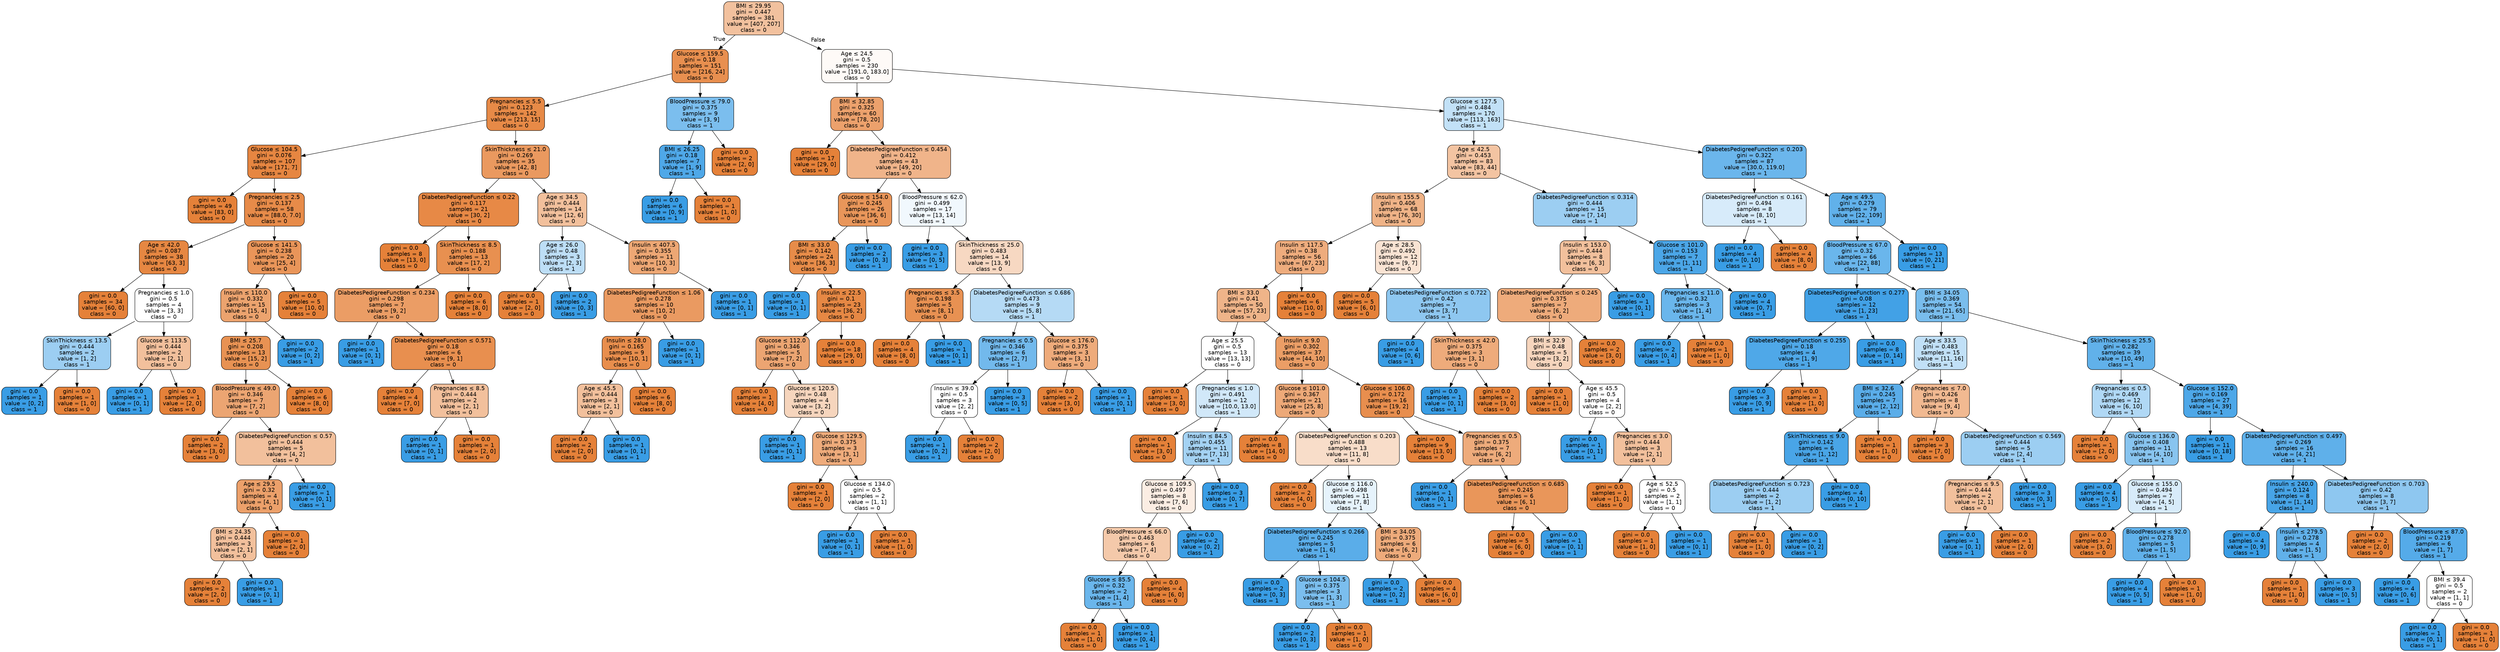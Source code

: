 digraph Tree {
node [shape=box, style="filled, rounded", color="black", fontname="helvetica"] ;
edge [fontname="helvetica"] ;
0 [label=<BMI &le; 29.95<br/>gini = 0.447<br/>samples = 381<br/>value = [407, 207]<br/>class = 0>, fillcolor="#f2c19e"] ;
1 [label=<Glucose &le; 159.5<br/>gini = 0.18<br/>samples = 151<br/>value = [216, 24]<br/>class = 0>, fillcolor="#e88f4f"] ;
0 -> 1 [labeldistance=2.5, labelangle=45, headlabel="True"] ;
2 [label=<Pregnancies &le; 5.5<br/>gini = 0.123<br/>samples = 142<br/>value = [213, 15]<br/>class = 0>, fillcolor="#e78a47"] ;
1 -> 2 ;
3 [label=<Glucose &le; 104.5<br/>gini = 0.076<br/>samples = 107<br/>value = [171, 7]<br/>class = 0>, fillcolor="#e68641"] ;
2 -> 3 ;
4 [label=<gini = 0.0<br/>samples = 49<br/>value = [83, 0]<br/>class = 0>, fillcolor="#e58139"] ;
3 -> 4 ;
5 [label=<Pregnancies &le; 2.5<br/>gini = 0.137<br/>samples = 58<br/>value = [88.0, 7.0]<br/>class = 0>, fillcolor="#e78b49"] ;
3 -> 5 ;
6 [label=<Age &le; 42.0<br/>gini = 0.087<br/>samples = 38<br/>value = [63, 3]<br/>class = 0>, fillcolor="#e68742"] ;
5 -> 6 ;
7 [label=<gini = 0.0<br/>samples = 34<br/>value = [60, 0]<br/>class = 0>, fillcolor="#e58139"] ;
6 -> 7 ;
8 [label=<Pregnancies &le; 1.0<br/>gini = 0.5<br/>samples = 4<br/>value = [3, 3]<br/>class = 0>, fillcolor="#ffffff"] ;
6 -> 8 ;
9 [label=<SkinThickness &le; 13.5<br/>gini = 0.444<br/>samples = 2<br/>value = [1, 2]<br/>class = 1>, fillcolor="#9ccef2"] ;
8 -> 9 ;
10 [label=<gini = 0.0<br/>samples = 1<br/>value = [0, 2]<br/>class = 1>, fillcolor="#399de5"] ;
9 -> 10 ;
11 [label=<gini = 0.0<br/>samples = 1<br/>value = [1, 0]<br/>class = 0>, fillcolor="#e58139"] ;
9 -> 11 ;
12 [label=<Glucose &le; 113.5<br/>gini = 0.444<br/>samples = 2<br/>value = [2, 1]<br/>class = 0>, fillcolor="#f2c09c"] ;
8 -> 12 ;
13 [label=<gini = 0.0<br/>samples = 1<br/>value = [0, 1]<br/>class = 1>, fillcolor="#399de5"] ;
12 -> 13 ;
14 [label=<gini = 0.0<br/>samples = 1<br/>value = [2, 0]<br/>class = 0>, fillcolor="#e58139"] ;
12 -> 14 ;
15 [label=<Glucose &le; 141.5<br/>gini = 0.238<br/>samples = 20<br/>value = [25, 4]<br/>class = 0>, fillcolor="#e99559"] ;
5 -> 15 ;
16 [label=<Insulin &le; 110.0<br/>gini = 0.332<br/>samples = 15<br/>value = [15, 4]<br/>class = 0>, fillcolor="#eca36e"] ;
15 -> 16 ;
17 [label=<BMI &le; 25.7<br/>gini = 0.208<br/>samples = 13<br/>value = [15, 2]<br/>class = 0>, fillcolor="#e89253"] ;
16 -> 17 ;
18 [label=<BloodPressure &le; 49.0<br/>gini = 0.346<br/>samples = 7<br/>value = [7, 2]<br/>class = 0>, fillcolor="#eca572"] ;
17 -> 18 ;
19 [label=<gini = 0.0<br/>samples = 2<br/>value = [3, 0]<br/>class = 0>, fillcolor="#e58139"] ;
18 -> 19 ;
20 [label=<DiabetesPedigreeFunction &le; 0.57<br/>gini = 0.444<br/>samples = 5<br/>value = [4, 2]<br/>class = 0>, fillcolor="#f2c09c"] ;
18 -> 20 ;
21 [label=<Age &le; 29.5<br/>gini = 0.32<br/>samples = 4<br/>value = [4, 1]<br/>class = 0>, fillcolor="#eca06a"] ;
20 -> 21 ;
22 [label=<BMI &le; 24.35<br/>gini = 0.444<br/>samples = 3<br/>value = [2, 1]<br/>class = 0>, fillcolor="#f2c09c"] ;
21 -> 22 ;
23 [label=<gini = 0.0<br/>samples = 2<br/>value = [2, 0]<br/>class = 0>, fillcolor="#e58139"] ;
22 -> 23 ;
24 [label=<gini = 0.0<br/>samples = 1<br/>value = [0, 1]<br/>class = 1>, fillcolor="#399de5"] ;
22 -> 24 ;
25 [label=<gini = 0.0<br/>samples = 1<br/>value = [2, 0]<br/>class = 0>, fillcolor="#e58139"] ;
21 -> 25 ;
26 [label=<gini = 0.0<br/>samples = 1<br/>value = [0, 1]<br/>class = 1>, fillcolor="#399de5"] ;
20 -> 26 ;
27 [label=<gini = 0.0<br/>samples = 6<br/>value = [8, 0]<br/>class = 0>, fillcolor="#e58139"] ;
17 -> 27 ;
28 [label=<gini = 0.0<br/>samples = 2<br/>value = [0, 2]<br/>class = 1>, fillcolor="#399de5"] ;
16 -> 28 ;
29 [label=<gini = 0.0<br/>samples = 5<br/>value = [10, 0]<br/>class = 0>, fillcolor="#e58139"] ;
15 -> 29 ;
30 [label=<SkinThickness &le; 21.0<br/>gini = 0.269<br/>samples = 35<br/>value = [42, 8]<br/>class = 0>, fillcolor="#ea995f"] ;
2 -> 30 ;
31 [label=<DiabetesPedigreeFunction &le; 0.22<br/>gini = 0.117<br/>samples = 21<br/>value = [30, 2]<br/>class = 0>, fillcolor="#e78946"] ;
30 -> 31 ;
32 [label=<gini = 0.0<br/>samples = 8<br/>value = [13, 0]<br/>class = 0>, fillcolor="#e58139"] ;
31 -> 32 ;
33 [label=<SkinThickness &le; 8.5<br/>gini = 0.188<br/>samples = 13<br/>value = [17, 2]<br/>class = 0>, fillcolor="#e89050"] ;
31 -> 33 ;
34 [label=<DiabetesPedigreeFunction &le; 0.234<br/>gini = 0.298<br/>samples = 7<br/>value = [9, 2]<br/>class = 0>, fillcolor="#eb9d65"] ;
33 -> 34 ;
35 [label=<gini = 0.0<br/>samples = 1<br/>value = [0, 1]<br/>class = 1>, fillcolor="#399de5"] ;
34 -> 35 ;
36 [label=<DiabetesPedigreeFunction &le; 0.571<br/>gini = 0.18<br/>samples = 6<br/>value = [9, 1]<br/>class = 0>, fillcolor="#e88f4f"] ;
34 -> 36 ;
37 [label=<gini = 0.0<br/>samples = 4<br/>value = [7, 0]<br/>class = 0>, fillcolor="#e58139"] ;
36 -> 37 ;
38 [label=<Pregnancies &le; 8.5<br/>gini = 0.444<br/>samples = 2<br/>value = [2, 1]<br/>class = 0>, fillcolor="#f2c09c"] ;
36 -> 38 ;
39 [label=<gini = 0.0<br/>samples = 1<br/>value = [0, 1]<br/>class = 1>, fillcolor="#399de5"] ;
38 -> 39 ;
40 [label=<gini = 0.0<br/>samples = 1<br/>value = [2, 0]<br/>class = 0>, fillcolor="#e58139"] ;
38 -> 40 ;
41 [label=<gini = 0.0<br/>samples = 6<br/>value = [8, 0]<br/>class = 0>, fillcolor="#e58139"] ;
33 -> 41 ;
42 [label=<Age &le; 34.5<br/>gini = 0.444<br/>samples = 14<br/>value = [12, 6]<br/>class = 0>, fillcolor="#f2c09c"] ;
30 -> 42 ;
43 [label=<Age &le; 26.0<br/>gini = 0.48<br/>samples = 3<br/>value = [2, 3]<br/>class = 1>, fillcolor="#bddef6"] ;
42 -> 43 ;
44 [label=<gini = 0.0<br/>samples = 1<br/>value = [2, 0]<br/>class = 0>, fillcolor="#e58139"] ;
43 -> 44 ;
45 [label=<gini = 0.0<br/>samples = 2<br/>value = [0, 3]<br/>class = 1>, fillcolor="#399de5"] ;
43 -> 45 ;
46 [label=<Insulin &le; 407.5<br/>gini = 0.355<br/>samples = 11<br/>value = [10, 3]<br/>class = 0>, fillcolor="#eda774"] ;
42 -> 46 ;
47 [label=<DiabetesPedigreeFunction &le; 1.06<br/>gini = 0.278<br/>samples = 10<br/>value = [10, 2]<br/>class = 0>, fillcolor="#ea9a61"] ;
46 -> 47 ;
48 [label=<Insulin &le; 28.0<br/>gini = 0.165<br/>samples = 9<br/>value = [10, 1]<br/>class = 0>, fillcolor="#e88e4d"] ;
47 -> 48 ;
49 [label=<Age &le; 45.5<br/>gini = 0.444<br/>samples = 3<br/>value = [2, 1]<br/>class = 0>, fillcolor="#f2c09c"] ;
48 -> 49 ;
50 [label=<gini = 0.0<br/>samples = 2<br/>value = [2, 0]<br/>class = 0>, fillcolor="#e58139"] ;
49 -> 50 ;
51 [label=<gini = 0.0<br/>samples = 1<br/>value = [0, 1]<br/>class = 1>, fillcolor="#399de5"] ;
49 -> 51 ;
52 [label=<gini = 0.0<br/>samples = 6<br/>value = [8, 0]<br/>class = 0>, fillcolor="#e58139"] ;
48 -> 52 ;
53 [label=<gini = 0.0<br/>samples = 1<br/>value = [0, 1]<br/>class = 1>, fillcolor="#399de5"] ;
47 -> 53 ;
54 [label=<gini = 0.0<br/>samples = 1<br/>value = [0, 1]<br/>class = 1>, fillcolor="#399de5"] ;
46 -> 54 ;
55 [label=<BloodPressure &le; 79.0<br/>gini = 0.375<br/>samples = 9<br/>value = [3, 9]<br/>class = 1>, fillcolor="#7bbeee"] ;
1 -> 55 ;
56 [label=<BMI &le; 26.25<br/>gini = 0.18<br/>samples = 7<br/>value = [1, 9]<br/>class = 1>, fillcolor="#4fa8e8"] ;
55 -> 56 ;
57 [label=<gini = 0.0<br/>samples = 6<br/>value = [0, 9]<br/>class = 1>, fillcolor="#399de5"] ;
56 -> 57 ;
58 [label=<gini = 0.0<br/>samples = 1<br/>value = [1, 0]<br/>class = 0>, fillcolor="#e58139"] ;
56 -> 58 ;
59 [label=<gini = 0.0<br/>samples = 2<br/>value = [2, 0]<br/>class = 0>, fillcolor="#e58139"] ;
55 -> 59 ;
60 [label=<Age &le; 24.5<br/>gini = 0.5<br/>samples = 230<br/>value = [191.0, 183.0]<br/>class = 0>, fillcolor="#fefaf7"] ;
0 -> 60 [labeldistance=2.5, labelangle=-45, headlabel="False"] ;
61 [label=<BMI &le; 32.85<br/>gini = 0.325<br/>samples = 60<br/>value = [78, 20]<br/>class = 0>, fillcolor="#eca16c"] ;
60 -> 61 ;
62 [label=<gini = 0.0<br/>samples = 17<br/>value = [29, 0]<br/>class = 0>, fillcolor="#e58139"] ;
61 -> 62 ;
63 [label=<DiabetesPedigreeFunction &le; 0.454<br/>gini = 0.412<br/>samples = 43<br/>value = [49, 20]<br/>class = 0>, fillcolor="#f0b48a"] ;
61 -> 63 ;
64 [label=<Glucose &le; 154.0<br/>gini = 0.245<br/>samples = 26<br/>value = [36, 6]<br/>class = 0>, fillcolor="#e9965a"] ;
63 -> 64 ;
65 [label=<BMI &le; 33.0<br/>gini = 0.142<br/>samples = 24<br/>value = [36, 3]<br/>class = 0>, fillcolor="#e78c49"] ;
64 -> 65 ;
66 [label=<gini = 0.0<br/>samples = 1<br/>value = [0, 1]<br/>class = 1>, fillcolor="#399de5"] ;
65 -> 66 ;
67 [label=<Insulin &le; 22.5<br/>gini = 0.1<br/>samples = 23<br/>value = [36, 2]<br/>class = 0>, fillcolor="#e68844"] ;
65 -> 67 ;
68 [label=<Glucose &le; 112.0<br/>gini = 0.346<br/>samples = 5<br/>value = [7, 2]<br/>class = 0>, fillcolor="#eca572"] ;
67 -> 68 ;
69 [label=<gini = 0.0<br/>samples = 1<br/>value = [4, 0]<br/>class = 0>, fillcolor="#e58139"] ;
68 -> 69 ;
70 [label=<Glucose &le; 120.5<br/>gini = 0.48<br/>samples = 4<br/>value = [3, 2]<br/>class = 0>, fillcolor="#f6d5bd"] ;
68 -> 70 ;
71 [label=<gini = 0.0<br/>samples = 1<br/>value = [0, 1]<br/>class = 1>, fillcolor="#399de5"] ;
70 -> 71 ;
72 [label=<Glucose &le; 129.5<br/>gini = 0.375<br/>samples = 3<br/>value = [3, 1]<br/>class = 0>, fillcolor="#eeab7b"] ;
70 -> 72 ;
73 [label=<gini = 0.0<br/>samples = 1<br/>value = [2, 0]<br/>class = 0>, fillcolor="#e58139"] ;
72 -> 73 ;
74 [label=<Glucose &le; 134.0<br/>gini = 0.5<br/>samples = 2<br/>value = [1, 1]<br/>class = 0>, fillcolor="#ffffff"] ;
72 -> 74 ;
75 [label=<gini = 0.0<br/>samples = 1<br/>value = [0, 1]<br/>class = 1>, fillcolor="#399de5"] ;
74 -> 75 ;
76 [label=<gini = 0.0<br/>samples = 1<br/>value = [1, 0]<br/>class = 0>, fillcolor="#e58139"] ;
74 -> 76 ;
77 [label=<gini = 0.0<br/>samples = 18<br/>value = [29, 0]<br/>class = 0>, fillcolor="#e58139"] ;
67 -> 77 ;
78 [label=<gini = 0.0<br/>samples = 2<br/>value = [0, 3]<br/>class = 1>, fillcolor="#399de5"] ;
64 -> 78 ;
79 [label=<BloodPressure &le; 62.0<br/>gini = 0.499<br/>samples = 17<br/>value = [13, 14]<br/>class = 1>, fillcolor="#f1f8fd"] ;
63 -> 79 ;
80 [label=<gini = 0.0<br/>samples = 3<br/>value = [0, 5]<br/>class = 1>, fillcolor="#399de5"] ;
79 -> 80 ;
81 [label=<SkinThickness &le; 25.0<br/>gini = 0.483<br/>samples = 14<br/>value = [13, 9]<br/>class = 0>, fillcolor="#f7d8c2"] ;
79 -> 81 ;
82 [label=<Pregnancies &le; 3.5<br/>gini = 0.198<br/>samples = 5<br/>value = [8, 1]<br/>class = 0>, fillcolor="#e89152"] ;
81 -> 82 ;
83 [label=<gini = 0.0<br/>samples = 4<br/>value = [8, 0]<br/>class = 0>, fillcolor="#e58139"] ;
82 -> 83 ;
84 [label=<gini = 0.0<br/>samples = 1<br/>value = [0, 1]<br/>class = 1>, fillcolor="#399de5"] ;
82 -> 84 ;
85 [label=<DiabetesPedigreeFunction &le; 0.686<br/>gini = 0.473<br/>samples = 9<br/>value = [5, 8]<br/>class = 1>, fillcolor="#b5daf5"] ;
81 -> 85 ;
86 [label=<Pregnancies &le; 0.5<br/>gini = 0.346<br/>samples = 6<br/>value = [2, 7]<br/>class = 1>, fillcolor="#72b9ec"] ;
85 -> 86 ;
87 [label=<Insulin &le; 39.0<br/>gini = 0.5<br/>samples = 3<br/>value = [2, 2]<br/>class = 0>, fillcolor="#ffffff"] ;
86 -> 87 ;
88 [label=<gini = 0.0<br/>samples = 1<br/>value = [0, 2]<br/>class = 1>, fillcolor="#399de5"] ;
87 -> 88 ;
89 [label=<gini = 0.0<br/>samples = 2<br/>value = [2, 0]<br/>class = 0>, fillcolor="#e58139"] ;
87 -> 89 ;
90 [label=<gini = 0.0<br/>samples = 3<br/>value = [0, 5]<br/>class = 1>, fillcolor="#399de5"] ;
86 -> 90 ;
91 [label=<Glucose &le; 176.0<br/>gini = 0.375<br/>samples = 3<br/>value = [3, 1]<br/>class = 0>, fillcolor="#eeab7b"] ;
85 -> 91 ;
92 [label=<gini = 0.0<br/>samples = 2<br/>value = [3, 0]<br/>class = 0>, fillcolor="#e58139"] ;
91 -> 92 ;
93 [label=<gini = 0.0<br/>samples = 1<br/>value = [0, 1]<br/>class = 1>, fillcolor="#399de5"] ;
91 -> 93 ;
94 [label=<Glucose &le; 127.5<br/>gini = 0.484<br/>samples = 170<br/>value = [113, 163]<br/>class = 1>, fillcolor="#c2e1f7"] ;
60 -> 94 ;
95 [label=<Age &le; 42.5<br/>gini = 0.453<br/>samples = 83<br/>value = [83, 44]<br/>class = 0>, fillcolor="#f3c4a2"] ;
94 -> 95 ;
96 [label=<Insulin &le; 155.5<br/>gini = 0.406<br/>samples = 68<br/>value = [76, 30]<br/>class = 0>, fillcolor="#efb387"] ;
95 -> 96 ;
97 [label=<Insulin &le; 117.5<br/>gini = 0.38<br/>samples = 56<br/>value = [67, 23]<br/>class = 0>, fillcolor="#eeac7d"] ;
96 -> 97 ;
98 [label=<BMI &le; 33.0<br/>gini = 0.41<br/>samples = 50<br/>value = [57, 23]<br/>class = 0>, fillcolor="#efb489"] ;
97 -> 98 ;
99 [label=<Age &le; 25.5<br/>gini = 0.5<br/>samples = 13<br/>value = [13, 13]<br/>class = 0>, fillcolor="#ffffff"] ;
98 -> 99 ;
100 [label=<gini = 0.0<br/>samples = 1<br/>value = [3, 0]<br/>class = 0>, fillcolor="#e58139"] ;
99 -> 100 ;
101 [label=<Pregnancies &le; 1.0<br/>gini = 0.491<br/>samples = 12<br/>value = [10.0, 13.0]<br/>class = 1>, fillcolor="#d1e8f9"] ;
99 -> 101 ;
102 [label=<gini = 0.0<br/>samples = 1<br/>value = [3, 0]<br/>class = 0>, fillcolor="#e58139"] ;
101 -> 102 ;
103 [label=<Insulin &le; 84.5<br/>gini = 0.455<br/>samples = 11<br/>value = [7, 13]<br/>class = 1>, fillcolor="#a4d2f3"] ;
101 -> 103 ;
104 [label=<Glucose &le; 109.5<br/>gini = 0.497<br/>samples = 8<br/>value = [7, 6]<br/>class = 0>, fillcolor="#fbede3"] ;
103 -> 104 ;
105 [label=<BloodPressure &le; 66.0<br/>gini = 0.463<br/>samples = 6<br/>value = [7, 4]<br/>class = 0>, fillcolor="#f4c9aa"] ;
104 -> 105 ;
106 [label=<Glucose &le; 85.5<br/>gini = 0.32<br/>samples = 2<br/>value = [1, 4]<br/>class = 1>, fillcolor="#6ab6ec"] ;
105 -> 106 ;
107 [label=<gini = 0.0<br/>samples = 1<br/>value = [1, 0]<br/>class = 0>, fillcolor="#e58139"] ;
106 -> 107 ;
108 [label=<gini = 0.0<br/>samples = 1<br/>value = [0, 4]<br/>class = 1>, fillcolor="#399de5"] ;
106 -> 108 ;
109 [label=<gini = 0.0<br/>samples = 4<br/>value = [6, 0]<br/>class = 0>, fillcolor="#e58139"] ;
105 -> 109 ;
110 [label=<gini = 0.0<br/>samples = 2<br/>value = [0, 2]<br/>class = 1>, fillcolor="#399de5"] ;
104 -> 110 ;
111 [label=<gini = 0.0<br/>samples = 3<br/>value = [0, 7]<br/>class = 1>, fillcolor="#399de5"] ;
103 -> 111 ;
112 [label=<Insulin &le; 9.0<br/>gini = 0.302<br/>samples = 37<br/>value = [44, 10]<br/>class = 0>, fillcolor="#eb9e66"] ;
98 -> 112 ;
113 [label=<Glucose &le; 101.0<br/>gini = 0.367<br/>samples = 21<br/>value = [25, 8]<br/>class = 0>, fillcolor="#eda978"] ;
112 -> 113 ;
114 [label=<gini = 0.0<br/>samples = 8<br/>value = [14, 0]<br/>class = 0>, fillcolor="#e58139"] ;
113 -> 114 ;
115 [label=<DiabetesPedigreeFunction &le; 0.203<br/>gini = 0.488<br/>samples = 13<br/>value = [11, 8]<br/>class = 0>, fillcolor="#f8ddc9"] ;
113 -> 115 ;
116 [label=<gini = 0.0<br/>samples = 2<br/>value = [4, 0]<br/>class = 0>, fillcolor="#e58139"] ;
115 -> 116 ;
117 [label=<Glucose &le; 116.0<br/>gini = 0.498<br/>samples = 11<br/>value = [7, 8]<br/>class = 1>, fillcolor="#e6f3fc"] ;
115 -> 117 ;
118 [label=<DiabetesPedigreeFunction &le; 0.266<br/>gini = 0.245<br/>samples = 5<br/>value = [1, 6]<br/>class = 1>, fillcolor="#5aade9"] ;
117 -> 118 ;
119 [label=<gini = 0.0<br/>samples = 2<br/>value = [0, 3]<br/>class = 1>, fillcolor="#399de5"] ;
118 -> 119 ;
120 [label=<Glucose &le; 104.5<br/>gini = 0.375<br/>samples = 3<br/>value = [1, 3]<br/>class = 1>, fillcolor="#7bbeee"] ;
118 -> 120 ;
121 [label=<gini = 0.0<br/>samples = 2<br/>value = [0, 3]<br/>class = 1>, fillcolor="#399de5"] ;
120 -> 121 ;
122 [label=<gini = 0.0<br/>samples = 1<br/>value = [1, 0]<br/>class = 0>, fillcolor="#e58139"] ;
120 -> 122 ;
123 [label=<BMI &le; 34.05<br/>gini = 0.375<br/>samples = 6<br/>value = [6, 2]<br/>class = 0>, fillcolor="#eeab7b"] ;
117 -> 123 ;
124 [label=<gini = 0.0<br/>samples = 2<br/>value = [0, 2]<br/>class = 1>, fillcolor="#399de5"] ;
123 -> 124 ;
125 [label=<gini = 0.0<br/>samples = 4<br/>value = [6, 0]<br/>class = 0>, fillcolor="#e58139"] ;
123 -> 125 ;
126 [label=<Glucose &le; 106.0<br/>gini = 0.172<br/>samples = 16<br/>value = [19, 2]<br/>class = 0>, fillcolor="#e88e4e"] ;
112 -> 126 ;
127 [label=<gini = 0.0<br/>samples = 9<br/>value = [13, 0]<br/>class = 0>, fillcolor="#e58139"] ;
126 -> 127 ;
128 [label=<Pregnancies &le; 0.5<br/>gini = 0.375<br/>samples = 7<br/>value = [6, 2]<br/>class = 0>, fillcolor="#eeab7b"] ;
126 -> 128 ;
129 [label=<gini = 0.0<br/>samples = 1<br/>value = [0, 1]<br/>class = 1>, fillcolor="#399de5"] ;
128 -> 129 ;
130 [label=<DiabetesPedigreeFunction &le; 0.685<br/>gini = 0.245<br/>samples = 6<br/>value = [6, 1]<br/>class = 0>, fillcolor="#e9965a"] ;
128 -> 130 ;
131 [label=<gini = 0.0<br/>samples = 5<br/>value = [6, 0]<br/>class = 0>, fillcolor="#e58139"] ;
130 -> 131 ;
132 [label=<gini = 0.0<br/>samples = 1<br/>value = [0, 1]<br/>class = 1>, fillcolor="#399de5"] ;
130 -> 132 ;
133 [label=<gini = 0.0<br/>samples = 6<br/>value = [10, 0]<br/>class = 0>, fillcolor="#e58139"] ;
97 -> 133 ;
134 [label=<Age &le; 28.5<br/>gini = 0.492<br/>samples = 12<br/>value = [9, 7]<br/>class = 0>, fillcolor="#f9e3d3"] ;
96 -> 134 ;
135 [label=<gini = 0.0<br/>samples = 5<br/>value = [6, 0]<br/>class = 0>, fillcolor="#e58139"] ;
134 -> 135 ;
136 [label=<DiabetesPedigreeFunction &le; 0.722<br/>gini = 0.42<br/>samples = 7<br/>value = [3, 7]<br/>class = 1>, fillcolor="#8ec7f0"] ;
134 -> 136 ;
137 [label=<gini = 0.0<br/>samples = 4<br/>value = [0, 6]<br/>class = 1>, fillcolor="#399de5"] ;
136 -> 137 ;
138 [label=<SkinThickness &le; 42.0<br/>gini = 0.375<br/>samples = 3<br/>value = [3, 1]<br/>class = 0>, fillcolor="#eeab7b"] ;
136 -> 138 ;
139 [label=<gini = 0.0<br/>samples = 1<br/>value = [0, 1]<br/>class = 1>, fillcolor="#399de5"] ;
138 -> 139 ;
140 [label=<gini = 0.0<br/>samples = 2<br/>value = [3, 0]<br/>class = 0>, fillcolor="#e58139"] ;
138 -> 140 ;
141 [label=<DiabetesPedigreeFunction &le; 0.314<br/>gini = 0.444<br/>samples = 15<br/>value = [7, 14]<br/>class = 1>, fillcolor="#9ccef2"] ;
95 -> 141 ;
142 [label=<Insulin &le; 153.0<br/>gini = 0.444<br/>samples = 8<br/>value = [6, 3]<br/>class = 0>, fillcolor="#f2c09c"] ;
141 -> 142 ;
143 [label=<DiabetesPedigreeFunction &le; 0.245<br/>gini = 0.375<br/>samples = 7<br/>value = [6, 2]<br/>class = 0>, fillcolor="#eeab7b"] ;
142 -> 143 ;
144 [label=<BMI &le; 32.9<br/>gini = 0.48<br/>samples = 5<br/>value = [3, 2]<br/>class = 0>, fillcolor="#f6d5bd"] ;
143 -> 144 ;
145 [label=<gini = 0.0<br/>samples = 1<br/>value = [1, 0]<br/>class = 0>, fillcolor="#e58139"] ;
144 -> 145 ;
146 [label=<Age &le; 45.5<br/>gini = 0.5<br/>samples = 4<br/>value = [2, 2]<br/>class = 0>, fillcolor="#ffffff"] ;
144 -> 146 ;
147 [label=<gini = 0.0<br/>samples = 1<br/>value = [0, 1]<br/>class = 1>, fillcolor="#399de5"] ;
146 -> 147 ;
148 [label=<Pregnancies &le; 3.0<br/>gini = 0.444<br/>samples = 3<br/>value = [2, 1]<br/>class = 0>, fillcolor="#f2c09c"] ;
146 -> 148 ;
149 [label=<gini = 0.0<br/>samples = 1<br/>value = [1, 0]<br/>class = 0>, fillcolor="#e58139"] ;
148 -> 149 ;
150 [label=<Age &le; 52.5<br/>gini = 0.5<br/>samples = 2<br/>value = [1, 1]<br/>class = 0>, fillcolor="#ffffff"] ;
148 -> 150 ;
151 [label=<gini = 0.0<br/>samples = 1<br/>value = [1, 0]<br/>class = 0>, fillcolor="#e58139"] ;
150 -> 151 ;
152 [label=<gini = 0.0<br/>samples = 1<br/>value = [0, 1]<br/>class = 1>, fillcolor="#399de5"] ;
150 -> 152 ;
153 [label=<gini = 0.0<br/>samples = 2<br/>value = [3, 0]<br/>class = 0>, fillcolor="#e58139"] ;
143 -> 153 ;
154 [label=<gini = 0.0<br/>samples = 1<br/>value = [0, 1]<br/>class = 1>, fillcolor="#399de5"] ;
142 -> 154 ;
155 [label=<Glucose &le; 101.0<br/>gini = 0.153<br/>samples = 7<br/>value = [1, 11]<br/>class = 1>, fillcolor="#4ba6e7"] ;
141 -> 155 ;
156 [label=<Pregnancies &le; 11.0<br/>gini = 0.32<br/>samples = 3<br/>value = [1, 4]<br/>class = 1>, fillcolor="#6ab6ec"] ;
155 -> 156 ;
157 [label=<gini = 0.0<br/>samples = 2<br/>value = [0, 4]<br/>class = 1>, fillcolor="#399de5"] ;
156 -> 157 ;
158 [label=<gini = 0.0<br/>samples = 1<br/>value = [1, 0]<br/>class = 0>, fillcolor="#e58139"] ;
156 -> 158 ;
159 [label=<gini = 0.0<br/>samples = 4<br/>value = [0, 7]<br/>class = 1>, fillcolor="#399de5"] ;
155 -> 159 ;
160 [label=<DiabetesPedigreeFunction &le; 0.203<br/>gini = 0.322<br/>samples = 87<br/>value = [30.0, 119.0]<br/>class = 1>, fillcolor="#6bb6ec"] ;
94 -> 160 ;
161 [label=<DiabetesPedigreeFunction &le; 0.161<br/>gini = 0.494<br/>samples = 8<br/>value = [8, 10]<br/>class = 1>, fillcolor="#d7ebfa"] ;
160 -> 161 ;
162 [label=<gini = 0.0<br/>samples = 4<br/>value = [0, 10]<br/>class = 1>, fillcolor="#399de5"] ;
161 -> 162 ;
163 [label=<gini = 0.0<br/>samples = 4<br/>value = [8, 0]<br/>class = 0>, fillcolor="#e58139"] ;
161 -> 163 ;
164 [label=<Age &le; 49.5<br/>gini = 0.279<br/>samples = 79<br/>value = [22, 109]<br/>class = 1>, fillcolor="#61b1ea"] ;
160 -> 164 ;
165 [label=<BloodPressure &le; 67.0<br/>gini = 0.32<br/>samples = 66<br/>value = [22, 88]<br/>class = 1>, fillcolor="#6ab6ec"] ;
164 -> 165 ;
166 [label=<DiabetesPedigreeFunction &le; 0.277<br/>gini = 0.08<br/>samples = 12<br/>value = [1, 23]<br/>class = 1>, fillcolor="#42a1e6"] ;
165 -> 166 ;
167 [label=<DiabetesPedigreeFunction &le; 0.255<br/>gini = 0.18<br/>samples = 4<br/>value = [1, 9]<br/>class = 1>, fillcolor="#4fa8e8"] ;
166 -> 167 ;
168 [label=<gini = 0.0<br/>samples = 3<br/>value = [0, 9]<br/>class = 1>, fillcolor="#399de5"] ;
167 -> 168 ;
169 [label=<gini = 0.0<br/>samples = 1<br/>value = [1, 0]<br/>class = 0>, fillcolor="#e58139"] ;
167 -> 169 ;
170 [label=<gini = 0.0<br/>samples = 8<br/>value = [0, 14]<br/>class = 1>, fillcolor="#399de5"] ;
166 -> 170 ;
171 [label=<BMI &le; 34.05<br/>gini = 0.369<br/>samples = 54<br/>value = [21, 65]<br/>class = 1>, fillcolor="#79bded"] ;
165 -> 171 ;
172 [label=<Age &le; 33.5<br/>gini = 0.483<br/>samples = 15<br/>value = [11, 16]<br/>class = 1>, fillcolor="#c1e0f7"] ;
171 -> 172 ;
173 [label=<BMI &le; 32.6<br/>gini = 0.245<br/>samples = 7<br/>value = [2, 12]<br/>class = 1>, fillcolor="#5aade9"] ;
172 -> 173 ;
174 [label=<SkinThickness &le; 9.0<br/>gini = 0.142<br/>samples = 6<br/>value = [1, 12]<br/>class = 1>, fillcolor="#49a5e7"] ;
173 -> 174 ;
175 [label=<DiabetesPedigreeFunction &le; 0.723<br/>gini = 0.444<br/>samples = 2<br/>value = [1, 2]<br/>class = 1>, fillcolor="#9ccef2"] ;
174 -> 175 ;
176 [label=<gini = 0.0<br/>samples = 1<br/>value = [1, 0]<br/>class = 0>, fillcolor="#e58139"] ;
175 -> 176 ;
177 [label=<gini = 0.0<br/>samples = 1<br/>value = [0, 2]<br/>class = 1>, fillcolor="#399de5"] ;
175 -> 177 ;
178 [label=<gini = 0.0<br/>samples = 4<br/>value = [0, 10]<br/>class = 1>, fillcolor="#399de5"] ;
174 -> 178 ;
179 [label=<gini = 0.0<br/>samples = 1<br/>value = [1, 0]<br/>class = 0>, fillcolor="#e58139"] ;
173 -> 179 ;
180 [label=<Pregnancies &le; 7.0<br/>gini = 0.426<br/>samples = 8<br/>value = [9, 4]<br/>class = 0>, fillcolor="#f1b991"] ;
172 -> 180 ;
181 [label=<gini = 0.0<br/>samples = 3<br/>value = [7, 0]<br/>class = 0>, fillcolor="#e58139"] ;
180 -> 181 ;
182 [label=<DiabetesPedigreeFunction &le; 0.569<br/>gini = 0.444<br/>samples = 5<br/>value = [2, 4]<br/>class = 1>, fillcolor="#9ccef2"] ;
180 -> 182 ;
183 [label=<Pregnancies &le; 9.5<br/>gini = 0.444<br/>samples = 2<br/>value = [2, 1]<br/>class = 0>, fillcolor="#f2c09c"] ;
182 -> 183 ;
184 [label=<gini = 0.0<br/>samples = 1<br/>value = [0, 1]<br/>class = 1>, fillcolor="#399de5"] ;
183 -> 184 ;
185 [label=<gini = 0.0<br/>samples = 1<br/>value = [2, 0]<br/>class = 0>, fillcolor="#e58139"] ;
183 -> 185 ;
186 [label=<gini = 0.0<br/>samples = 3<br/>value = [0, 3]<br/>class = 1>, fillcolor="#399de5"] ;
182 -> 186 ;
187 [label=<SkinThickness &le; 25.5<br/>gini = 0.282<br/>samples = 39<br/>value = [10, 49]<br/>class = 1>, fillcolor="#61b1ea"] ;
171 -> 187 ;
188 [label=<Pregnancies &le; 0.5<br/>gini = 0.469<br/>samples = 12<br/>value = [6, 10]<br/>class = 1>, fillcolor="#b0d8f5"] ;
187 -> 188 ;
189 [label=<gini = 0.0<br/>samples = 1<br/>value = [2, 0]<br/>class = 0>, fillcolor="#e58139"] ;
188 -> 189 ;
190 [label=<Glucose &le; 136.0<br/>gini = 0.408<br/>samples = 11<br/>value = [4, 10]<br/>class = 1>, fillcolor="#88c4ef"] ;
188 -> 190 ;
191 [label=<gini = 0.0<br/>samples = 4<br/>value = [0, 5]<br/>class = 1>, fillcolor="#399de5"] ;
190 -> 191 ;
192 [label=<Glucose &le; 155.0<br/>gini = 0.494<br/>samples = 7<br/>value = [4, 5]<br/>class = 1>, fillcolor="#d7ebfa"] ;
190 -> 192 ;
193 [label=<gini = 0.0<br/>samples = 2<br/>value = [3, 0]<br/>class = 0>, fillcolor="#e58139"] ;
192 -> 193 ;
194 [label=<BloodPressure &le; 92.0<br/>gini = 0.278<br/>samples = 5<br/>value = [1, 5]<br/>class = 1>, fillcolor="#61b1ea"] ;
192 -> 194 ;
195 [label=<gini = 0.0<br/>samples = 4<br/>value = [0, 5]<br/>class = 1>, fillcolor="#399de5"] ;
194 -> 195 ;
196 [label=<gini = 0.0<br/>samples = 1<br/>value = [1, 0]<br/>class = 0>, fillcolor="#e58139"] ;
194 -> 196 ;
197 [label=<Glucose &le; 152.0<br/>gini = 0.169<br/>samples = 27<br/>value = [4, 39]<br/>class = 1>, fillcolor="#4da7e8"] ;
187 -> 197 ;
198 [label=<gini = 0.0<br/>samples = 11<br/>value = [0, 18]<br/>class = 1>, fillcolor="#399de5"] ;
197 -> 198 ;
199 [label=<DiabetesPedigreeFunction &le; 0.497<br/>gini = 0.269<br/>samples = 16<br/>value = [4, 21]<br/>class = 1>, fillcolor="#5fb0ea"] ;
197 -> 199 ;
200 [label=<Insulin &le; 240.0<br/>gini = 0.124<br/>samples = 8<br/>value = [1, 14]<br/>class = 1>, fillcolor="#47a4e7"] ;
199 -> 200 ;
201 [label=<gini = 0.0<br/>samples = 4<br/>value = [0, 9]<br/>class = 1>, fillcolor="#399de5"] ;
200 -> 201 ;
202 [label=<Insulin &le; 279.5<br/>gini = 0.278<br/>samples = 4<br/>value = [1, 5]<br/>class = 1>, fillcolor="#61b1ea"] ;
200 -> 202 ;
203 [label=<gini = 0.0<br/>samples = 1<br/>value = [1, 0]<br/>class = 0>, fillcolor="#e58139"] ;
202 -> 203 ;
204 [label=<gini = 0.0<br/>samples = 3<br/>value = [0, 5]<br/>class = 1>, fillcolor="#399de5"] ;
202 -> 204 ;
205 [label=<DiabetesPedigreeFunction &le; 0.703<br/>gini = 0.42<br/>samples = 8<br/>value = [3, 7]<br/>class = 1>, fillcolor="#8ec7f0"] ;
199 -> 205 ;
206 [label=<gini = 0.0<br/>samples = 2<br/>value = [2, 0]<br/>class = 0>, fillcolor="#e58139"] ;
205 -> 206 ;
207 [label=<BloodPressure &le; 87.0<br/>gini = 0.219<br/>samples = 6<br/>value = [1, 7]<br/>class = 1>, fillcolor="#55abe9"] ;
205 -> 207 ;
208 [label=<gini = 0.0<br/>samples = 4<br/>value = [0, 6]<br/>class = 1>, fillcolor="#399de5"] ;
207 -> 208 ;
209 [label=<BMI &le; 39.4<br/>gini = 0.5<br/>samples = 2<br/>value = [1, 1]<br/>class = 0>, fillcolor="#ffffff"] ;
207 -> 209 ;
210 [label=<gini = 0.0<br/>samples = 1<br/>value = [0, 1]<br/>class = 1>, fillcolor="#399de5"] ;
209 -> 210 ;
211 [label=<gini = 0.0<br/>samples = 1<br/>value = [1, 0]<br/>class = 0>, fillcolor="#e58139"] ;
209 -> 211 ;
212 [label=<gini = 0.0<br/>samples = 13<br/>value = [0, 21]<br/>class = 1>, fillcolor="#399de5"] ;
164 -> 212 ;
}